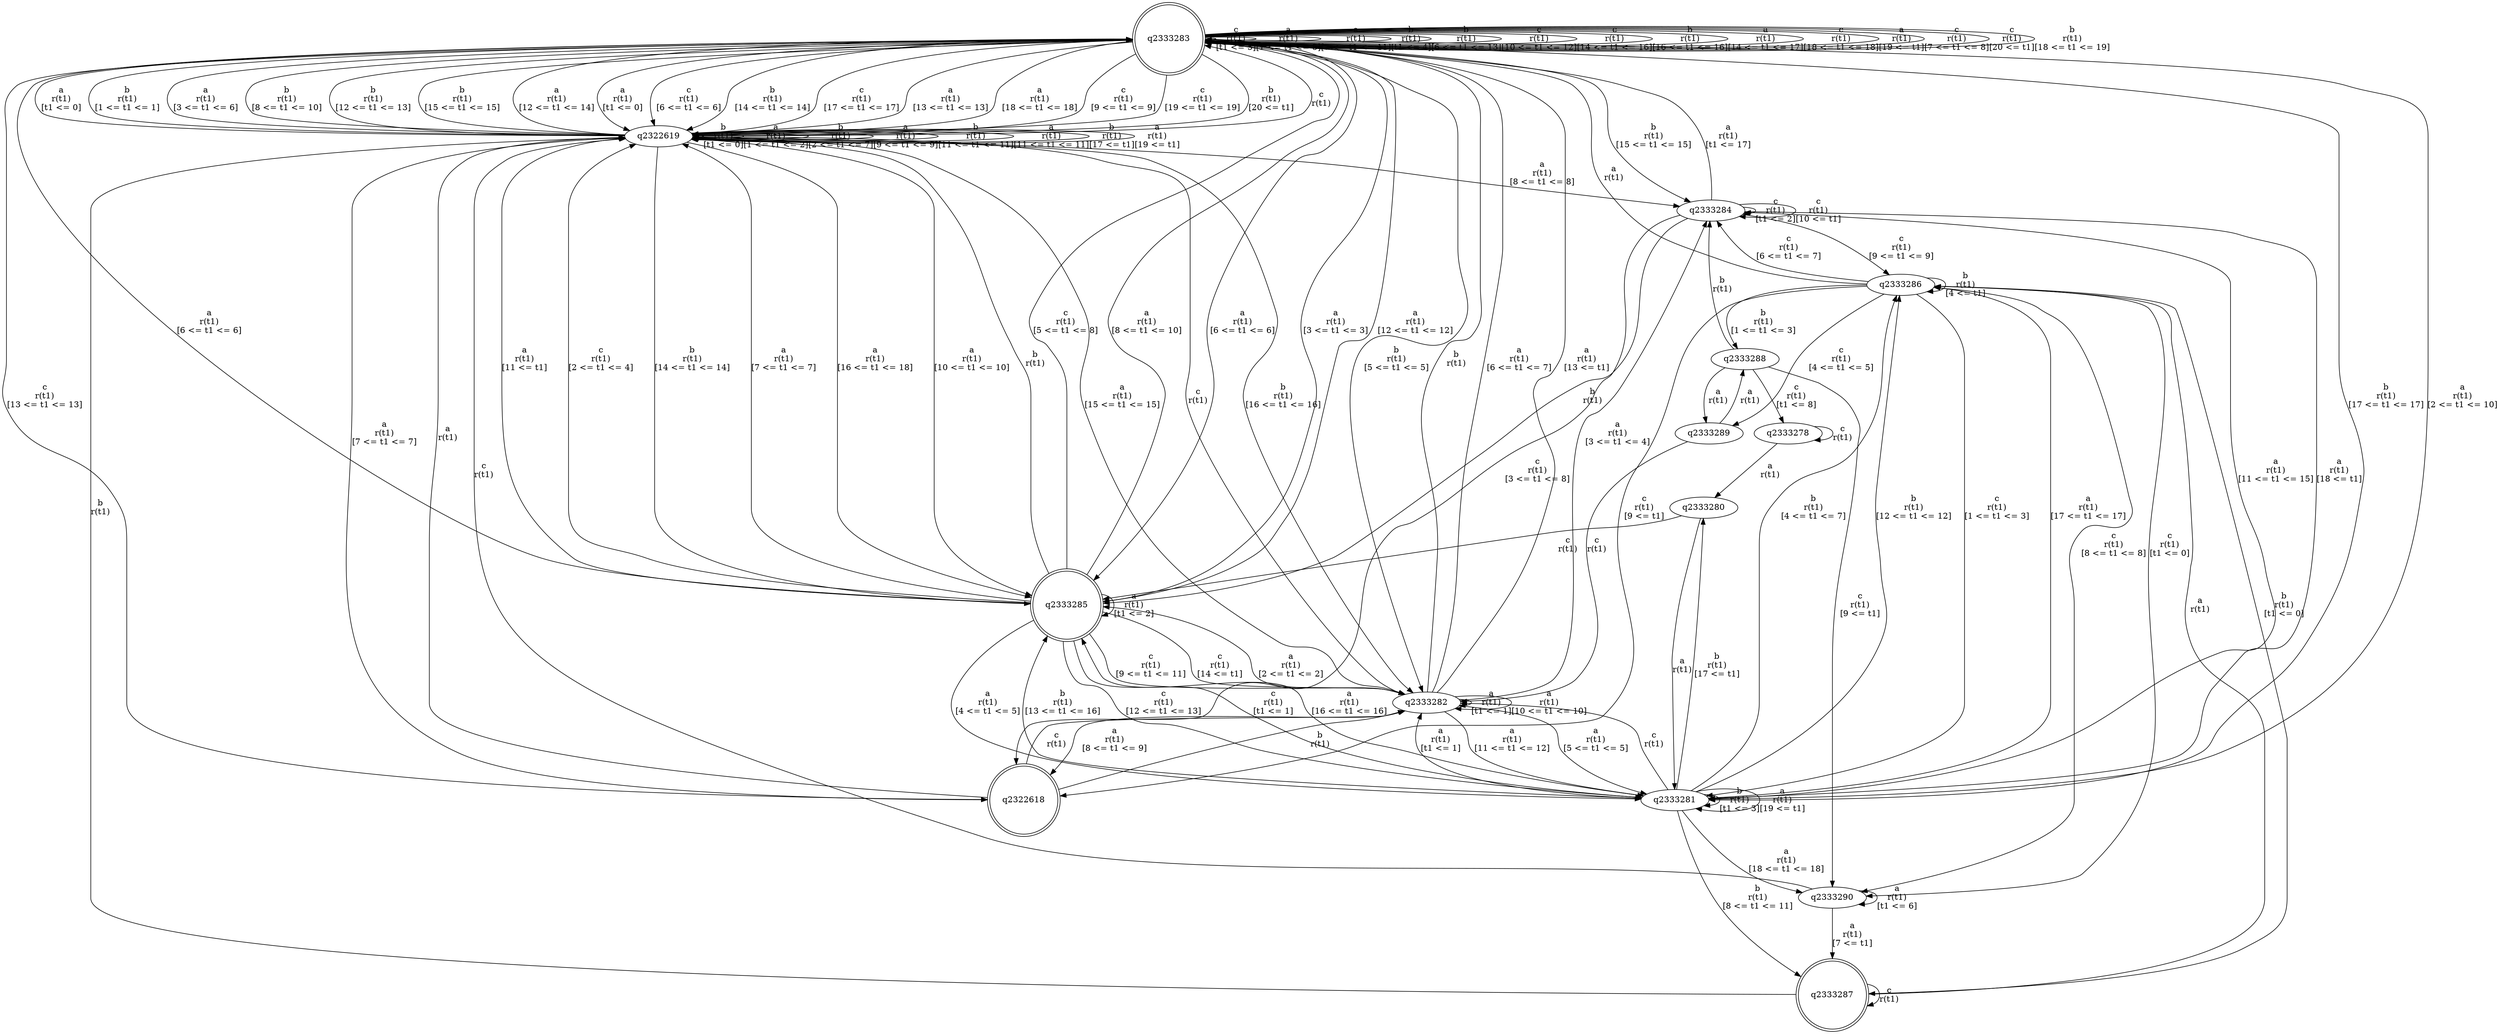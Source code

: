 digraph "tests_1/test66/solution101/solution_verwer" {
	q2333283[label=q2333283 shape=doublecircle]
	q2322619[label=q2322619]
	q2333285[label=q2333285 shape=doublecircle]
	q2333281[label=q2333281]
	q2333282[label=q2333282]
	q2322618[label=q2322618 shape=doublecircle]
	q2333284[label=q2333284]
	q2333286[label=q2333286]
	q2333290[label=q2333290]
	q2333287[label=q2333287 shape=doublecircle]
	q2333289[label=q2333289]
	q2333288[label=q2333288]
	q2333278[label=q2333278]
	q2333280[label=q2333280]
	q2333283 -> q2322619[label="a\nr(t1)\n[t1 <= 0]"]
	q2322619 -> q2333283[label="c\nr(t1)\n"]
	q2322619 -> q2322619[label="b\nr(t1)\n[t1 <= 0]"]
	q2322619 -> q2333283[label="a\nr(t1)\n[t1 <= 0]"]
	q2322619 -> q2333283[label="b\nr(t1)\n[1 <= t1 <= 1]"]
	q2322619 -> q2322619[label="a\nr(t1)\n[1 <= t1 <= 2]"]
	q2322619 -> q2322619[label="b\nr(t1)\n[2 <= t1 <= 7]"]
	q2322619 -> q2333283[label="a\nr(t1)\n[3 <= t1 <= 6]"]
	q2322619 -> q2333283[label="b\nr(t1)\n[8 <= t1 <= 10]"]
	q2322619 -> q2322619[label="a\nr(t1)\n[9 <= t1 <= 9]"]
	q2322619 -> q2322619[label="b\nr(t1)\n[11 <= t1 <= 11]"]
	q2322619 -> q2333285[label="a\nr(t1)\n[10 <= t1 <= 10]"]
	q2333285 -> q2322619[label="b\nr(t1)\n"]
	q2333285 -> q2333281[label="c\nr(t1)\n[t1 <= 1]"]
	q2333281 -> q2333282[label="c\nr(t1)\n"]
	q2333282 -> q2333283[label="b\nr(t1)\n"]
	q2333282 -> q2322619[label="c\nr(t1)\n"]
	q2333282 -> q2333282[label="a\nr(t1)\n[t1 <= 1]"]
	q2333282 -> q2333283[label="a\nr(t1)\n[6 <= t1 <= 7]"]
	q2333282 -> q2333283[label="a\nr(t1)\n[13 <= t1]"]
	q2333282 -> q2322618[label="a\nr(t1)\n[8 <= t1 <= 9]"]
	q2322618 -> q2322619[label="a\nr(t1)\n"]
	q2322618 -> q2333282[label="b\nr(t1)\n"]
	q2322618 -> q2333282[label="c\nr(t1)\n"]
	q2333282 -> q2333285[label="a\nr(t1)\n[2 <= t1 <= 2]"]
	q2333282 -> q2333284[label="a\nr(t1)\n[3 <= t1 <= 4]"]
	q2333284 -> q2333285[label="b\nr(t1)\n"]
	q2333284 -> q2333283[label="a\nr(t1)\n[t1 <= 17]"]
	q2333284 -> q2333281[label="a\nr(t1)\n[18 <= t1]"]
	q2333284 -> q2333284[label="c\nr(t1)\n[t1 <= 2]"]
	q2333284 -> q2322618[label="c\nr(t1)\n[3 <= t1 <= 8]"]
	q2333284 -> q2333286[label="c\nr(t1)\n[9 <= t1 <= 9]"]
	q2333286 -> q2333283[label="a\nr(t1)\n"]
	q2333286 -> q2333286[label="b\nr(t1)\n[4 <= t1]"]
	q2333286 -> q2333290[label="c\nr(t1)\n[t1 <= 0]"]
	q2333290 -> q2322619[label="c\nr(t1)\n"]
	q2333290 -> q2333290[label="a\nr(t1)\n[t1 <= 6]"]
	q2333290 -> q2333287[label="a\nr(t1)\n[7 <= t1]"]
	q2333287 -> q2333286[label="a\nr(t1)\n"]
	q2333287 -> q2333287[label="c\nr(t1)\n"]
	q2333287 -> q2322619[label="b\nr(t1)\n"]
	q2333286 -> q2333281[label="c\nr(t1)\n[1 <= t1 <= 3]"]
	q2333286 -> q2333289[label="c\nr(t1)\n[4 <= t1 <= 5]"]
	q2333289 -> q2333282[label="c\nr(t1)\n"]
	q2333289 -> q2333288[label="a\nr(t1)\n"]
	q2333288 -> q2333289[label="a\nr(t1)\n"]
	q2333288 -> q2333284[label="b\nr(t1)\n"]
	q2333288 -> q2333278[label="c\nr(t1)\n[t1 <= 8]"]
	q2333278 -> q2333278[label="c\nr(t1)\n"]
	q2333278 -> q2333280[label="a\nr(t1)\n"]
	q2333280 -> q2333281[label="a\nr(t1)\n"]
	q2333280 -> q2333285[label="c\nr(t1)\n"]
	q2333288 -> q2333290[label="c\nr(t1)\n[9 <= t1]"]
	q2333286 -> q2322618[label="c\nr(t1)\n[9 <= t1]"]
	q2333286 -> q2333287[label="b\nr(t1)\n[t1 <= 0]"]
	q2333286 -> q2333288[label="b\nr(t1)\n[1 <= t1 <= 3]"]
	q2333286 -> q2333284[label="c\nr(t1)\n[6 <= t1 <= 7]"]
	q2333286 -> q2333290[label="c\nr(t1)\n[8 <= t1 <= 8]"]
	q2333284 -> q2333284[label="c\nr(t1)\n[10 <= t1]"]
	q2333282 -> q2333281[label="a\nr(t1)\n[5 <= t1 <= 5]"]
	q2333282 -> q2333282[label="a\nr(t1)\n[10 <= t1 <= 10]"]
	q2333282 -> q2333281[label="a\nr(t1)\n[11 <= t1 <= 12]"]
	q2333281 -> q2333281[label="b\nr(t1)\n[t1 <= 3]"]
	q2333281 -> q2333282[label="a\nr(t1)\n[t1 <= 1]"]
	q2333281 -> q2333283[label="a\nr(t1)\n[2 <= t1 <= 10]"]
	q2333281 -> q2333287[label="b\nr(t1)\n[8 <= t1 <= 11]"]
	q2333281 -> q2333284[label="a\nr(t1)\n[11 <= t1 <= 15]"]
	q2333281 -> q2333286[label="b\nr(t1)\n[12 <= t1 <= 12]"]
	q2333281 -> q2333285[label="a\nr(t1)\n[16 <= t1 <= 16]"]
	q2333281 -> q2333286[label="a\nr(t1)\n[17 <= t1 <= 17]"]
	q2333281 -> q2333280[label="b\nr(t1)\n[17 <= t1]"]
	q2333281 -> q2333285[label="b\nr(t1)\n[13 <= t1 <= 16]"]
	q2333281 -> q2333290[label="a\nr(t1)\n[18 <= t1 <= 18]"]
	q2333281 -> q2333281[label="a\nr(t1)\n[19 <= t1]"]
	q2333281 -> q2333286[label="b\nr(t1)\n[4 <= t1 <= 7]"]
	q2333285 -> q2333285[label="a\nr(t1)\n[t1 <= 2]"]
	q2333285 -> q2322619[label="c\nr(t1)\n[2 <= t1 <= 4]"]
	q2333285 -> q2333283[label="a\nr(t1)\n[3 <= t1 <= 3]"]
	q2333285 -> q2333281[label="a\nr(t1)\n[4 <= t1 <= 5]"]
	q2333285 -> q2333283[label="a\nr(t1)\n[6 <= t1 <= 6]"]
	q2333285 -> q2333283[label="c\nr(t1)\n[5 <= t1 <= 8]"]
	q2333285 -> q2322619[label="a\nr(t1)\n[7 <= t1 <= 7]"]
	q2333285 -> q2333282[label="c\nr(t1)\n[9 <= t1 <= 11]"]
	q2333285 -> q2333283[label="a\nr(t1)\n[8 <= t1 <= 10]"]
	q2333285 -> q2322619[label="a\nr(t1)\n[11 <= t1]"]
	q2333285 -> q2333281[label="c\nr(t1)\n[12 <= t1 <= 13]"]
	q2333285 -> q2333282[label="c\nr(t1)\n[14 <= t1]"]
	q2322619 -> q2333283[label="b\nr(t1)\n[12 <= t1 <= 13]"]
	q2322619 -> q2322619[label="a\nr(t1)\n[11 <= t1 <= 11]"]
	q2322619 -> q2333285[label="b\nr(t1)\n[14 <= t1 <= 14]"]
	q2322619 -> q2333283[label="b\nr(t1)\n[15 <= t1 <= 15]"]
	q2322619 -> q2333282[label="b\nr(t1)\n[16 <= t1 <= 16]"]
	q2322619 -> q2322619[label="b\nr(t1)\n[17 <= t1]"]
	q2322619 -> q2333283[label="a\nr(t1)\n[12 <= t1 <= 14]"]
	q2322619 -> q2333282[label="a\nr(t1)\n[15 <= t1 <= 15]"]
	q2322619 -> q2333285[label="a\nr(t1)\n[16 <= t1 <= 18]"]
	q2322619 -> q2322619[label="a\nr(t1)\n[19 <= t1]"]
	q2322619 -> q2322618[label="a\nr(t1)\n[7 <= t1 <= 7]"]
	q2322619 -> q2333284[label="a\nr(t1)\n[8 <= t1 <= 8]"]
	q2333283 -> q2333283[label="c\nr(t1)\n[t1 <= 5]"]
	q2333283 -> q2333282[label="b\nr(t1)\n[5 <= t1 <= 5]"]
	q2333283 -> q2322619[label="c\nr(t1)\n[6 <= t1 <= 6]"]
	q2333283 -> q2333285[label="a\nr(t1)\n[6 <= t1 <= 6]"]
	q2333283 -> q2333283[label="a\nr(t1)\n[1 <= t1 <= 5]"]
	q2333283 -> q2333283[label="a\nr(t1)\n[7 <= t1 <= 11]"]
	q2333283 -> q2333283[label="b\nr(t1)\n[t1 <= 4]"]
	q2333283 -> q2333283[label="b\nr(t1)\n[6 <= t1 <= 13]"]
	q2333283 -> q2322619[label="b\nr(t1)\n[14 <= t1 <= 14]"]
	q2333283 -> q2322618[label="c\nr(t1)\n[13 <= t1 <= 13]"]
	q2333283 -> q2333283[label="c\nr(t1)\n[10 <= t1 <= 12]"]
	q2333283 -> q2333283[label="c\nr(t1)\n[14 <= t1 <= 16]"]
	q2333283 -> q2333284[label="b\nr(t1)\n[15 <= t1 <= 15]"]
	q2333283 -> q2322619[label="c\nr(t1)\n[17 <= t1 <= 17]"]
	q2333283 -> q2333283[label="b\nr(t1)\n[16 <= t1 <= 16]"]
	q2333283 -> q2333283[label="a\nr(t1)\n[14 <= t1 <= 17]"]
	q2333283 -> q2333283[label="c\nr(t1)\n[18 <= t1 <= 18]"]
	q2333283 -> q2333285[label="a\nr(t1)\n[12 <= t1 <= 12]"]
	q2333283 -> q2322619[label="a\nr(t1)\n[13 <= t1 <= 13]"]
	q2333283 -> q2333281[label="b\nr(t1)\n[17 <= t1 <= 17]"]
	q2333283 -> q2322619[label="a\nr(t1)\n[18 <= t1 <= 18]"]
	q2333283 -> q2333283[label="a\nr(t1)\n[19 <= t1]"]
	q2333283 -> q2322619[label="c\nr(t1)\n[9 <= t1 <= 9]"]
	q2333283 -> q2333283[label="c\nr(t1)\n[7 <= t1 <= 8]"]
	q2333283 -> q2322619[label="c\nr(t1)\n[19 <= t1 <= 19]"]
	q2333283 -> q2333283[label="c\nr(t1)\n[20 <= t1]"]
	q2333283 -> q2322619[label="b\nr(t1)\n[20 <= t1]"]
	q2333283 -> q2333283[label="b\nr(t1)\n[18 <= t1 <= 19]"]
}
